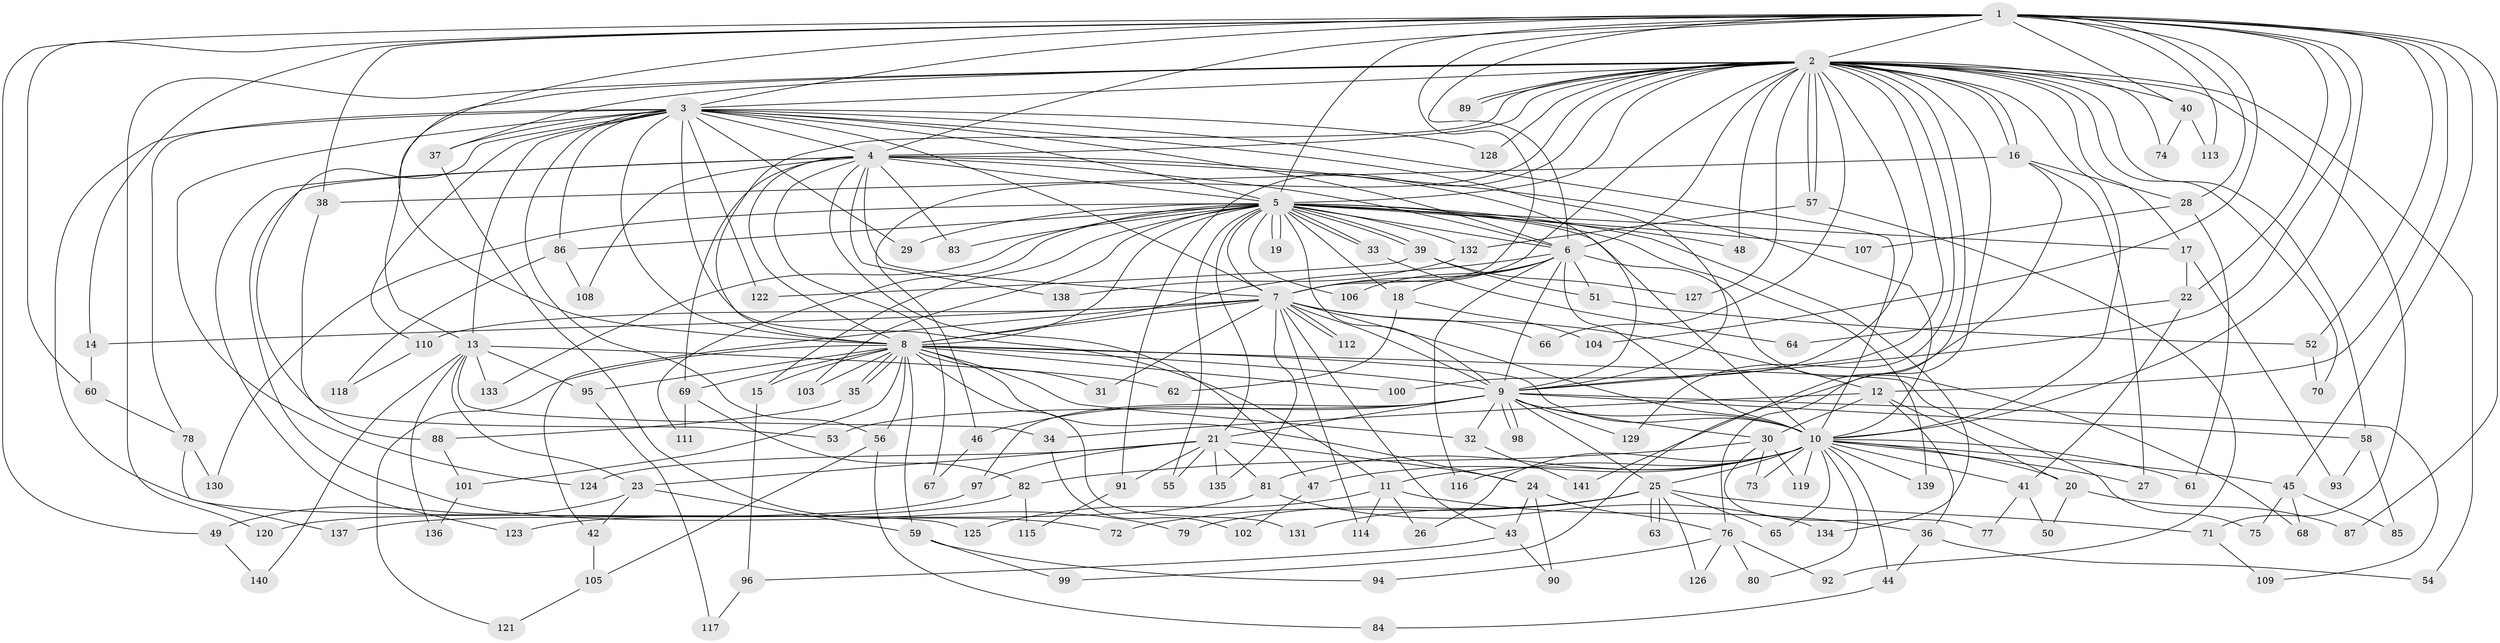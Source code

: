 // Generated by graph-tools (version 1.1) at 2025/13/03/09/25 04:13:42]
// undirected, 141 vertices, 307 edges
graph export_dot {
graph [start="1"]
  node [color=gray90,style=filled];
  1;
  2;
  3;
  4;
  5;
  6;
  7;
  8;
  9;
  10;
  11;
  12;
  13;
  14;
  15;
  16;
  17;
  18;
  19;
  20;
  21;
  22;
  23;
  24;
  25;
  26;
  27;
  28;
  29;
  30;
  31;
  32;
  33;
  34;
  35;
  36;
  37;
  38;
  39;
  40;
  41;
  42;
  43;
  44;
  45;
  46;
  47;
  48;
  49;
  50;
  51;
  52;
  53;
  54;
  55;
  56;
  57;
  58;
  59;
  60;
  61;
  62;
  63;
  64;
  65;
  66;
  67;
  68;
  69;
  70;
  71;
  72;
  73;
  74;
  75;
  76;
  77;
  78;
  79;
  80;
  81;
  82;
  83;
  84;
  85;
  86;
  87;
  88;
  89;
  90;
  91;
  92;
  93;
  94;
  95;
  96;
  97;
  98;
  99;
  100;
  101;
  102;
  103;
  104;
  105;
  106;
  107;
  108;
  109;
  110;
  111;
  112;
  113;
  114;
  115;
  116;
  117;
  118;
  119;
  120;
  121;
  122;
  123;
  124;
  125;
  126;
  127;
  128;
  129;
  130;
  131;
  132;
  133;
  134;
  135;
  136;
  137;
  138;
  139;
  140;
  141;
  1 -- 2;
  1 -- 3;
  1 -- 4;
  1 -- 5;
  1 -- 6;
  1 -- 7;
  1 -- 8;
  1 -- 9;
  1 -- 10;
  1 -- 12;
  1 -- 14;
  1 -- 22;
  1 -- 28;
  1 -- 38;
  1 -- 40;
  1 -- 45;
  1 -- 49;
  1 -- 52;
  1 -- 60;
  1 -- 87;
  1 -- 104;
  1 -- 113;
  2 -- 3;
  2 -- 4;
  2 -- 5;
  2 -- 6;
  2 -- 7;
  2 -- 8;
  2 -- 9;
  2 -- 10;
  2 -- 13;
  2 -- 16;
  2 -- 16;
  2 -- 17;
  2 -- 37;
  2 -- 40;
  2 -- 46;
  2 -- 48;
  2 -- 54;
  2 -- 57;
  2 -- 57;
  2 -- 58;
  2 -- 66;
  2 -- 70;
  2 -- 71;
  2 -- 74;
  2 -- 76;
  2 -- 89;
  2 -- 89;
  2 -- 91;
  2 -- 100;
  2 -- 120;
  2 -- 127;
  2 -- 128;
  2 -- 129;
  2 -- 141;
  3 -- 4;
  3 -- 5;
  3 -- 6;
  3 -- 7;
  3 -- 8;
  3 -- 9;
  3 -- 10;
  3 -- 11;
  3 -- 13;
  3 -- 29;
  3 -- 37;
  3 -- 53;
  3 -- 56;
  3 -- 78;
  3 -- 86;
  3 -- 110;
  3 -- 122;
  3 -- 124;
  3 -- 125;
  3 -- 128;
  4 -- 5;
  4 -- 6;
  4 -- 7;
  4 -- 8;
  4 -- 9;
  4 -- 10;
  4 -- 47;
  4 -- 67;
  4 -- 69;
  4 -- 72;
  4 -- 83;
  4 -- 108;
  4 -- 123;
  4 -- 138;
  5 -- 6;
  5 -- 7;
  5 -- 8;
  5 -- 9;
  5 -- 10;
  5 -- 15;
  5 -- 17;
  5 -- 18;
  5 -- 19;
  5 -- 19;
  5 -- 21;
  5 -- 29;
  5 -- 33;
  5 -- 33;
  5 -- 39;
  5 -- 39;
  5 -- 48;
  5 -- 55;
  5 -- 83;
  5 -- 86;
  5 -- 103;
  5 -- 106;
  5 -- 107;
  5 -- 111;
  5 -- 130;
  5 -- 132;
  5 -- 133;
  5 -- 134;
  5 -- 139;
  6 -- 7;
  6 -- 8;
  6 -- 9;
  6 -- 10;
  6 -- 18;
  6 -- 51;
  6 -- 68;
  6 -- 106;
  6 -- 116;
  7 -- 8;
  7 -- 9;
  7 -- 10;
  7 -- 12;
  7 -- 14;
  7 -- 31;
  7 -- 42;
  7 -- 43;
  7 -- 66;
  7 -- 110;
  7 -- 112;
  7 -- 112;
  7 -- 114;
  7 -- 135;
  8 -- 9;
  8 -- 10;
  8 -- 15;
  8 -- 24;
  8 -- 31;
  8 -- 32;
  8 -- 35;
  8 -- 35;
  8 -- 56;
  8 -- 59;
  8 -- 69;
  8 -- 75;
  8 -- 95;
  8 -- 100;
  8 -- 101;
  8 -- 103;
  8 -- 121;
  8 -- 131;
  9 -- 10;
  9 -- 21;
  9 -- 25;
  9 -- 30;
  9 -- 32;
  9 -- 46;
  9 -- 53;
  9 -- 58;
  9 -- 97;
  9 -- 98;
  9 -- 98;
  9 -- 109;
  9 -- 129;
  10 -- 11;
  10 -- 20;
  10 -- 25;
  10 -- 26;
  10 -- 27;
  10 -- 41;
  10 -- 44;
  10 -- 45;
  10 -- 47;
  10 -- 61;
  10 -- 65;
  10 -- 73;
  10 -- 80;
  10 -- 81;
  10 -- 116;
  10 -- 119;
  10 -- 139;
  11 -- 26;
  11 -- 36;
  11 -- 114;
  11 -- 125;
  12 -- 20;
  12 -- 30;
  12 -- 34;
  12 -- 36;
  13 -- 23;
  13 -- 34;
  13 -- 62;
  13 -- 95;
  13 -- 133;
  13 -- 136;
  13 -- 140;
  14 -- 60;
  15 -- 96;
  16 -- 27;
  16 -- 28;
  16 -- 38;
  16 -- 99;
  17 -- 22;
  17 -- 93;
  18 -- 62;
  18 -- 104;
  20 -- 50;
  20 -- 87;
  21 -- 23;
  21 -- 24;
  21 -- 55;
  21 -- 81;
  21 -- 91;
  21 -- 97;
  21 -- 124;
  21 -- 135;
  22 -- 41;
  22 -- 64;
  23 -- 42;
  23 -- 49;
  23 -- 59;
  24 -- 43;
  24 -- 76;
  24 -- 90;
  25 -- 63;
  25 -- 63;
  25 -- 65;
  25 -- 71;
  25 -- 72;
  25 -- 79;
  25 -- 126;
  25 -- 131;
  28 -- 61;
  28 -- 107;
  30 -- 73;
  30 -- 77;
  30 -- 82;
  30 -- 119;
  32 -- 141;
  33 -- 64;
  34 -- 102;
  35 -- 88;
  36 -- 44;
  36 -- 54;
  37 -- 79;
  38 -- 88;
  39 -- 51;
  39 -- 122;
  39 -- 127;
  40 -- 74;
  40 -- 113;
  41 -- 50;
  41 -- 77;
  42 -- 105;
  43 -- 90;
  43 -- 96;
  44 -- 84;
  45 -- 68;
  45 -- 75;
  45 -- 85;
  46 -- 67;
  47 -- 102;
  49 -- 140;
  51 -- 52;
  52 -- 70;
  56 -- 84;
  56 -- 105;
  57 -- 92;
  57 -- 132;
  58 -- 85;
  58 -- 93;
  59 -- 94;
  59 -- 99;
  60 -- 78;
  69 -- 82;
  69 -- 111;
  71 -- 109;
  76 -- 80;
  76 -- 92;
  76 -- 94;
  76 -- 126;
  78 -- 130;
  78 -- 137;
  81 -- 123;
  81 -- 134;
  82 -- 115;
  82 -- 120;
  86 -- 108;
  86 -- 118;
  88 -- 101;
  91 -- 115;
  95 -- 117;
  96 -- 117;
  97 -- 137;
  101 -- 136;
  105 -- 121;
  110 -- 118;
  132 -- 138;
}
